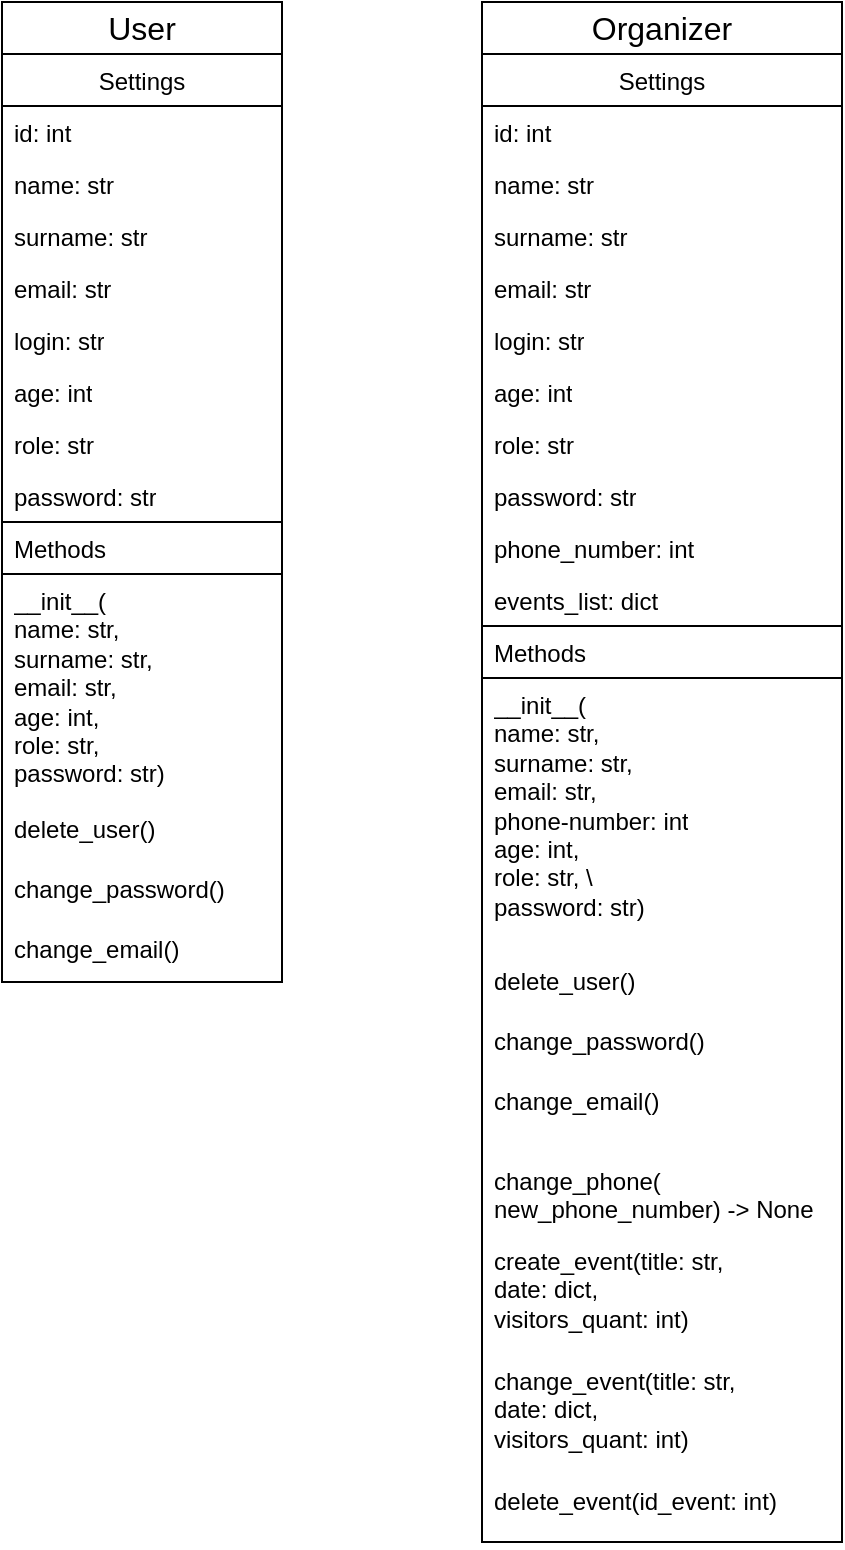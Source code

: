 <mxfile version="24.6.4" type="device">
  <diagram name="Страница — 1" id="3HgecvVkTl3bmF_rbsyp">
    <mxGraphModel dx="948" dy="647" grid="1" gridSize="10" guides="1" tooltips="1" connect="1" arrows="1" fold="1" page="1" pageScale="1" pageWidth="827" pageHeight="1169" math="0" shadow="0">
      <root>
        <mxCell id="0" />
        <mxCell id="1" parent="0" />
        <mxCell id="YQ34B9OaqeDMS3K-ixbD-26" value="&lt;span style=&quot;font-size: 16px; text-wrap: nowrap;&quot;&gt;User&lt;/span&gt;" style="swimlane;fontStyle=0;childLayout=stackLayout;horizontal=1;startSize=26;fillColor=none;horizontalStack=0;resizeParent=1;resizeParentMax=0;resizeLast=0;collapsible=1;marginBottom=0;whiteSpace=wrap;html=1;" parent="1" vertex="1">
          <mxGeometry x="80" y="40" width="140" height="490" as="geometry" />
        </mxCell>
        <mxCell id="YQ34B9OaqeDMS3K-ixbD-27" value="&lt;span style=&quot;text-wrap: nowrap;&quot;&gt;Settings&lt;/span&gt;" style="text;strokeColor=default;fillColor=none;align=center;verticalAlign=top;spacingLeft=4;spacingRight=4;overflow=hidden;rotatable=0;points=[[0,0.5],[1,0.5]];portConstraint=eastwest;whiteSpace=wrap;html=1;" parent="YQ34B9OaqeDMS3K-ixbD-26" vertex="1">
          <mxGeometry y="26" width="140" height="26" as="geometry" />
        </mxCell>
        <mxCell id="YQ34B9OaqeDMS3K-ixbD-28" value="&lt;span style=&quot;text-align: center; text-wrap: nowrap;&quot;&gt;id: int&lt;/span&gt;" style="text;strokeColor=none;fillColor=none;align=left;verticalAlign=top;spacingLeft=4;spacingRight=4;overflow=hidden;rotatable=0;points=[[0,0.5],[1,0.5]];portConstraint=eastwest;whiteSpace=wrap;html=1;" parent="YQ34B9OaqeDMS3K-ixbD-26" vertex="1">
          <mxGeometry y="52" width="140" height="26" as="geometry" />
        </mxCell>
        <mxCell id="YQ34B9OaqeDMS3K-ixbD-29" value="&lt;span style=&quot;text-align: center; text-wrap: nowrap;&quot;&gt;name: str&lt;/span&gt;" style="text;strokeColor=none;fillColor=none;align=left;verticalAlign=top;spacingLeft=4;spacingRight=4;overflow=hidden;rotatable=0;points=[[0,0.5],[1,0.5]];portConstraint=eastwest;whiteSpace=wrap;html=1;" parent="YQ34B9OaqeDMS3K-ixbD-26" vertex="1">
          <mxGeometry y="78" width="140" height="26" as="geometry" />
        </mxCell>
        <mxCell id="YQ34B9OaqeDMS3K-ixbD-39" value="&lt;span style=&quot;text-align: center; text-wrap: nowrap;&quot;&gt;surname: str&lt;/span&gt;" style="text;strokeColor=none;fillColor=none;align=left;verticalAlign=top;spacingLeft=4;spacingRight=4;overflow=hidden;rotatable=0;points=[[0,0.5],[1,0.5]];portConstraint=eastwest;whiteSpace=wrap;html=1;" parent="YQ34B9OaqeDMS3K-ixbD-26" vertex="1">
          <mxGeometry y="104" width="140" height="26" as="geometry" />
        </mxCell>
        <mxCell id="YQ34B9OaqeDMS3K-ixbD-40" value="&lt;span style=&quot;text-align: center; text-wrap: nowrap;&quot;&gt;email: str&lt;/span&gt;" style="text;strokeColor=none;fillColor=none;align=left;verticalAlign=top;spacingLeft=4;spacingRight=4;overflow=hidden;rotatable=0;points=[[0,0.5],[1,0.5]];portConstraint=eastwest;whiteSpace=wrap;html=1;" parent="YQ34B9OaqeDMS3K-ixbD-26" vertex="1">
          <mxGeometry y="130" width="140" height="26" as="geometry" />
        </mxCell>
        <mxCell id="YQ34B9OaqeDMS3K-ixbD-41" value="&lt;span style=&quot;text-align: center; text-wrap: nowrap;&quot;&gt;login: str&lt;/span&gt;" style="text;strokeColor=none;fillColor=none;align=left;verticalAlign=top;spacingLeft=4;spacingRight=4;overflow=hidden;rotatable=0;points=[[0,0.5],[1,0.5]];portConstraint=eastwest;whiteSpace=wrap;html=1;" parent="YQ34B9OaqeDMS3K-ixbD-26" vertex="1">
          <mxGeometry y="156" width="140" height="26" as="geometry" />
        </mxCell>
        <mxCell id="YQ34B9OaqeDMS3K-ixbD-42" value="&lt;span style=&quot;text-align: center; text-wrap: nowrap;&quot;&gt;age: int&lt;/span&gt;" style="text;strokeColor=none;fillColor=none;align=left;verticalAlign=top;spacingLeft=4;spacingRight=4;overflow=hidden;rotatable=0;points=[[0,0.5],[1,0.5]];portConstraint=eastwest;whiteSpace=wrap;html=1;" parent="YQ34B9OaqeDMS3K-ixbD-26" vertex="1">
          <mxGeometry y="182" width="140" height="26" as="geometry" />
        </mxCell>
        <mxCell id="YQ34B9OaqeDMS3K-ixbD-43" value="&lt;span style=&quot;text-align: center; text-wrap: nowrap;&quot;&gt;role: str&lt;/span&gt;" style="text;strokeColor=none;fillColor=none;align=left;verticalAlign=top;spacingLeft=4;spacingRight=4;overflow=hidden;rotatable=0;points=[[0,0.5],[1,0.5]];portConstraint=eastwest;whiteSpace=wrap;html=1;" parent="YQ34B9OaqeDMS3K-ixbD-26" vertex="1">
          <mxGeometry y="208" width="140" height="26" as="geometry" />
        </mxCell>
        <mxCell id="YQ34B9OaqeDMS3K-ixbD-44" value="&lt;span style=&quot;text-align: center; text-wrap: nowrap;&quot;&gt;password: str&lt;/span&gt;" style="text;strokeColor=none;fillColor=none;align=left;verticalAlign=top;spacingLeft=4;spacingRight=4;overflow=hidden;rotatable=0;points=[[0,0.5],[1,0.5]];portConstraint=eastwest;whiteSpace=wrap;html=1;" parent="YQ34B9OaqeDMS3K-ixbD-26" vertex="1">
          <mxGeometry y="234" width="140" height="26" as="geometry" />
        </mxCell>
        <mxCell id="YQ34B9OaqeDMS3K-ixbD-45" value="&lt;span style=&quot;text-align: center; text-wrap: nowrap;&quot;&gt;Methods&lt;/span&gt;" style="text;strokeColor=default;fillColor=none;align=left;verticalAlign=top;spacingLeft=4;spacingRight=4;overflow=hidden;rotatable=0;points=[[0,0.5],[1,0.5]];portConstraint=eastwest;whiteSpace=wrap;html=1;" parent="YQ34B9OaqeDMS3K-ixbD-26" vertex="1">
          <mxGeometry y="260" width="140" height="26" as="geometry" />
        </mxCell>
        <mxCell id="YQ34B9OaqeDMS3K-ixbD-46" value="&lt;span style=&quot;text-align: center; text-wrap: nowrap;&quot;&gt;__init__(&lt;/span&gt;&lt;div&gt;&lt;span style=&quot;text-align: center; text-wrap: nowrap;&quot;&gt;name:&amp;nbsp;&lt;/span&gt;&lt;span style=&quot;text-align: center; text-wrap: nowrap; background-color: initial;&quot;&gt;str,&amp;nbsp;&lt;/span&gt;&lt;/div&gt;&lt;div&gt;&lt;span style=&quot;text-align: center; text-wrap: nowrap; background-color: initial;&quot;&gt;surname: str,&amp;nbsp;&lt;/span&gt;&lt;/div&gt;&lt;div&gt;&lt;span style=&quot;text-align: center; text-wrap: nowrap; background-color: initial;&quot;&gt;email: str,&amp;nbsp;&lt;/span&gt;&lt;/div&gt;&lt;div&gt;&lt;span style=&quot;text-align: center; text-wrap: nowrap; background-color: initial;&quot;&gt;age: int,&lt;/span&gt;&lt;/div&gt;&lt;div&gt;&lt;span style=&quot;text-align: center; text-wrap: nowrap; background-color: initial;&quot;&gt;role: str,&amp;nbsp;&lt;/span&gt;&lt;div style=&quot;text-align: center; text-wrap: nowrap;&quot;&gt;&lt;div&gt;password: str&lt;span style=&quot;color: rgba(0, 0, 0, 0); font-family: monospace; font-size: 0px; text-align: start; background-color: initial;&quot;&gt;%3CmxGraphModel%3E%3Croot%3E%3CmxCell%20id%3D%220%22%2F%3E%3CmxCell%20id%3D%221%22%20parent%3D%220%22%2F%3E%3CmxCell%20id%3D%222%22%20value%3D%22age%3A%20int%22%20style%3D%22text%3Bhtml%3D1%3Balign%3Dcenter%3BverticalAlign%3Dmiddle%3Bresizable%3D0%3Bpoints%3D%5B%5D%3Bautosize%3D1%3BstrokeColor%3Dnone%3BfillColor%3Dnone%3B%22%20vertex%3D%221%22%20parent%3D%221%22%3E%3CmxGeometry%20x%3D%22115%22%20y%3D%22170%22%20width%3D%2260%22%20height%3D%2230%22%20as%3D%22geometry%22%2F%3E%3C%2FmxCell%3E%3CmxCell%20id%3D%223%22%20value%3D%22role%3A%20str%22%20style%3D%22text%3Bhtml%3D1%3Balign%3Dcenter%3BverticalAlign%3Dmiddle%3Bresizable%3D0%3Bpoints%3D%5B%5D%3Bautosize%3D1%3BstrokeColor%3Dnone%3BfillColor%3Dnone%3B%22%20vertex%3D%221%22%20parent%3D%221%22%3E%3CmxGeometry%20x%3D%22115%22%20y%3D%22200%22%20width%3D%2260%22%20height%3D%2230%22%20as%3D%22geometry%22%2F%3E%3C%2FmxCell%3E%3CmxCell%20id%3D%224%22%20value%3D%22password%3A%20str%22%20style%3D%22text%3Bhtml%3D1%3Balign%3Dcenter%3BverticalAlign%3Dmiddle%3Bresizable%3D0%3Bpoints%3D%5B%5D%3Bautosize%3D1%3BstrokeColor%3Dnone%3BfillColor%3Dnone%3B%22%20vertex%3D%221%22%20parent%3D%221%22%3E%3CmxGeometry%20x%3D%22100%22%20y%3D%22230%22%20width%3D%2290%22%20height%3D%2230%22%20as%3D%22geometry%22%2F%3E%3C%2FmxCell%3E%3C%2Froot%3E%3C%2FmxGraphModel%3E&lt;/span&gt;&lt;span style=&quot;color: rgba(0, 0, 0, 0); font-family: monospace; font-size: 0px; text-align: start; background-color: initial;&quot;&gt;%3CmxGraphModel%3E%3Croot%3E%3CmxCell%20id%3D%220%22%2F%3E%3CmxCell%20id%3D%221%22%20parent%3D%220%22%2F%3E%3CmxCell%20id%3D%222%22%20value%3D%22age%3A%20int%22%20style%3D%22text%3Bhtml%3D1%3Balign%3Dcenter%3BverticalAlign%3Dmiddle%3Bresizable%3D0%3Bpoints%3D%5B%5D%3Bautosize%3D1%3BstrokeColor%3Dnone%3BfillColor%3Dnone%3B%22%20vertex%3D%221%22%20parent%3D%221%22%3E%3CmxGeometry%20x%3D%22115%22%20y%3D%22170%22%20width%3D%2260%22%20height%3D%2230%22%20as%3D%22geometry%22%2F%3E%3C%2FmxCell%3E%3CmxCell%20id%3D%223%22%20value%3D%22role%3A%20str%22%20style%3D%22text%3Bhtml%3D1%3Balign%3Dcenter%3BverticalAlign%3Dmiddle%3Bresizable%3D0%3Bpoints%3D%5B%5D%3Bautosize%3D1%3BstrokeColor%3Dnone%3BfillColor%3Dnone%3B%22%20vertex%3D%221%22%20parent%3D%221%22%3E%3CmxGeometry%20x%3D%22115%22%20y%3D%22200%22%20width%3D%2260%22%20height%3D%2230%22%20as%3D%22geometry%22%2F%3E%3C%2FmxCell%3E%3CmxCell%20id%3D%224%22%20value%3D%22password%3A%20str%22%20style%3D%22text%3Bhtml%3D1%3Balign%3Dcenter%3BverticalAlign%3Dmiddle%3Bresizable%3D0%3Bpoints%3D%5B%5D%3Bautosize%3D1%3BstrokeColor%3Dnone%3BfillColor%3Dnone%3B%22%20vertex%3D%221%22%20parent%3D%221%22%3E%3CmxGeometry%20x%3D%22100%22%20y%3D%22230%22%20width%3D%2290%22%20height%3D%2230%22%20as%3D%22geometry%22%2F%3E%3C%2FmxCell%3E%3C%2Froot%3E%3C%2FmxGraphModel%3E&lt;/span&gt;&lt;span style=&quot;background-color: initial;&quot;&gt;)&lt;/span&gt;&lt;/div&gt;&lt;/div&gt;&lt;/div&gt;" style="text;strokeColor=none;fillColor=none;align=left;verticalAlign=top;spacingLeft=4;spacingRight=4;overflow=hidden;rotatable=0;points=[[0,0.5],[1,0.5]];portConstraint=eastwest;whiteSpace=wrap;html=1;" parent="YQ34B9OaqeDMS3K-ixbD-26" vertex="1">
          <mxGeometry y="286" width="140" height="114" as="geometry" />
        </mxCell>
        <mxCell id="YQ34B9OaqeDMS3K-ixbD-47" value="&lt;span style=&quot;text-align: center; text-wrap: nowrap;&quot;&gt;delete_user()&lt;/span&gt;" style="text;strokeColor=none;fillColor=none;align=left;verticalAlign=top;spacingLeft=4;spacingRight=4;overflow=hidden;rotatable=0;points=[[0,0.5],[1,0.5]];portConstraint=eastwest;whiteSpace=wrap;html=1;" parent="YQ34B9OaqeDMS3K-ixbD-26" vertex="1">
          <mxGeometry y="400" width="140" height="30" as="geometry" />
        </mxCell>
        <mxCell id="YQ34B9OaqeDMS3K-ixbD-48" value="&lt;span style=&quot;text-align: center; text-wrap: nowrap;&quot;&gt;change_password()&lt;/span&gt;" style="text;strokeColor=none;fillColor=none;align=left;verticalAlign=top;spacingLeft=4;spacingRight=4;overflow=hidden;rotatable=0;points=[[0,0.5],[1,0.5]];portConstraint=eastwest;whiteSpace=wrap;html=1;" parent="YQ34B9OaqeDMS3K-ixbD-26" vertex="1">
          <mxGeometry y="430" width="140" height="30" as="geometry" />
        </mxCell>
        <mxCell id="YQ34B9OaqeDMS3K-ixbD-49" value="&lt;span style=&quot;text-align: center; text-wrap: nowrap;&quot;&gt;change_email()&lt;/span&gt;" style="text;strokeColor=none;fillColor=none;align=left;verticalAlign=top;spacingLeft=4;spacingRight=4;overflow=hidden;rotatable=0;points=[[0,0.5],[1,0.5]];portConstraint=eastwest;whiteSpace=wrap;html=1;" parent="YQ34B9OaqeDMS3K-ixbD-26" vertex="1">
          <mxGeometry y="460" width="140" height="30" as="geometry" />
        </mxCell>
        <mxCell id="RBtQKB-4vC_u4SkSUfMX-11" value="&lt;span style=&quot;font-size: 16px; text-wrap: nowrap;&quot;&gt;Organizer&lt;/span&gt;" style="swimlane;fontStyle=0;childLayout=stackLayout;horizontal=1;startSize=26;fillColor=none;horizontalStack=0;resizeParent=1;resizeParentMax=0;resizeLast=0;collapsible=1;marginBottom=0;whiteSpace=wrap;html=1;" parent="1" vertex="1">
          <mxGeometry x="320" y="40" width="180" height="770" as="geometry" />
        </mxCell>
        <mxCell id="RBtQKB-4vC_u4SkSUfMX-12" value="&lt;span style=&quot;text-wrap: nowrap;&quot;&gt;Settings&lt;/span&gt;" style="text;strokeColor=default;fillColor=none;align=center;verticalAlign=top;spacingLeft=4;spacingRight=4;overflow=hidden;rotatable=0;points=[[0,0.5],[1,0.5]];portConstraint=eastwest;whiteSpace=wrap;html=1;" parent="RBtQKB-4vC_u4SkSUfMX-11" vertex="1">
          <mxGeometry y="26" width="180" height="26" as="geometry" />
        </mxCell>
        <mxCell id="RBtQKB-4vC_u4SkSUfMX-13" value="&lt;span style=&quot;text-align: center; text-wrap: nowrap;&quot;&gt;id: int&lt;/span&gt;" style="text;strokeColor=none;fillColor=none;align=left;verticalAlign=top;spacingLeft=4;spacingRight=4;overflow=hidden;rotatable=0;points=[[0,0.5],[1,0.5]];portConstraint=eastwest;whiteSpace=wrap;html=1;" parent="RBtQKB-4vC_u4SkSUfMX-11" vertex="1">
          <mxGeometry y="52" width="180" height="26" as="geometry" />
        </mxCell>
        <mxCell id="RBtQKB-4vC_u4SkSUfMX-14" value="&lt;span style=&quot;text-align: center; text-wrap: nowrap;&quot;&gt;name: str&lt;/span&gt;" style="text;strokeColor=none;fillColor=none;align=left;verticalAlign=top;spacingLeft=4;spacingRight=4;overflow=hidden;rotatable=0;points=[[0,0.5],[1,0.5]];portConstraint=eastwest;whiteSpace=wrap;html=1;" parent="RBtQKB-4vC_u4SkSUfMX-11" vertex="1">
          <mxGeometry y="78" width="180" height="26" as="geometry" />
        </mxCell>
        <mxCell id="RBtQKB-4vC_u4SkSUfMX-15" value="&lt;span style=&quot;text-align: center; text-wrap: nowrap;&quot;&gt;surname: str&lt;/span&gt;" style="text;strokeColor=none;fillColor=none;align=left;verticalAlign=top;spacingLeft=4;spacingRight=4;overflow=hidden;rotatable=0;points=[[0,0.5],[1,0.5]];portConstraint=eastwest;whiteSpace=wrap;html=1;" parent="RBtQKB-4vC_u4SkSUfMX-11" vertex="1">
          <mxGeometry y="104" width="180" height="26" as="geometry" />
        </mxCell>
        <mxCell id="RBtQKB-4vC_u4SkSUfMX-16" value="&lt;span style=&quot;text-align: center; text-wrap: nowrap;&quot;&gt;email: str&lt;/span&gt;" style="text;strokeColor=none;fillColor=none;align=left;verticalAlign=top;spacingLeft=4;spacingRight=4;overflow=hidden;rotatable=0;points=[[0,0.5],[1,0.5]];portConstraint=eastwest;whiteSpace=wrap;html=1;" parent="RBtQKB-4vC_u4SkSUfMX-11" vertex="1">
          <mxGeometry y="130" width="180" height="26" as="geometry" />
        </mxCell>
        <mxCell id="RBtQKB-4vC_u4SkSUfMX-17" value="&lt;span style=&quot;text-align: center; text-wrap: nowrap;&quot;&gt;login: str&lt;/span&gt;" style="text;strokeColor=none;fillColor=none;align=left;verticalAlign=top;spacingLeft=4;spacingRight=4;overflow=hidden;rotatable=0;points=[[0,0.5],[1,0.5]];portConstraint=eastwest;whiteSpace=wrap;html=1;" parent="RBtQKB-4vC_u4SkSUfMX-11" vertex="1">
          <mxGeometry y="156" width="180" height="26" as="geometry" />
        </mxCell>
        <mxCell id="RBtQKB-4vC_u4SkSUfMX-18" value="&lt;span style=&quot;text-align: center; text-wrap: nowrap;&quot;&gt;age: int&lt;/span&gt;" style="text;strokeColor=none;fillColor=none;align=left;verticalAlign=top;spacingLeft=4;spacingRight=4;overflow=hidden;rotatable=0;points=[[0,0.5],[1,0.5]];portConstraint=eastwest;whiteSpace=wrap;html=1;" parent="RBtQKB-4vC_u4SkSUfMX-11" vertex="1">
          <mxGeometry y="182" width="180" height="26" as="geometry" />
        </mxCell>
        <mxCell id="RBtQKB-4vC_u4SkSUfMX-19" value="&lt;span style=&quot;text-align: center; text-wrap: nowrap;&quot;&gt;role: str&lt;/span&gt;" style="text;strokeColor=none;fillColor=none;align=left;verticalAlign=top;spacingLeft=4;spacingRight=4;overflow=hidden;rotatable=0;points=[[0,0.5],[1,0.5]];portConstraint=eastwest;whiteSpace=wrap;html=1;" parent="RBtQKB-4vC_u4SkSUfMX-11" vertex="1">
          <mxGeometry y="208" width="180" height="26" as="geometry" />
        </mxCell>
        <mxCell id="RBtQKB-4vC_u4SkSUfMX-20" value="&lt;span style=&quot;text-align: center; text-wrap: nowrap;&quot;&gt;password: str&lt;/span&gt;" style="text;strokeColor=none;fillColor=none;align=left;verticalAlign=top;spacingLeft=4;spacingRight=4;overflow=hidden;rotatable=0;points=[[0,0.5],[1,0.5]];portConstraint=eastwest;whiteSpace=wrap;html=1;" parent="RBtQKB-4vC_u4SkSUfMX-11" vertex="1">
          <mxGeometry y="234" width="180" height="26" as="geometry" />
        </mxCell>
        <mxCell id="RBtQKB-4vC_u4SkSUfMX-27" value="&lt;span style=&quot;text-align: center; text-wrap: nowrap;&quot;&gt;phone_number: int&lt;/span&gt;" style="text;strokeColor=none;fillColor=none;align=left;verticalAlign=top;spacingLeft=4;spacingRight=4;overflow=hidden;rotatable=0;points=[[0,0.5],[1,0.5]];portConstraint=eastwest;whiteSpace=wrap;html=1;" parent="RBtQKB-4vC_u4SkSUfMX-11" vertex="1">
          <mxGeometry y="260" width="180" height="26" as="geometry" />
        </mxCell>
        <mxCell id="RBtQKB-4vC_u4SkSUfMX-32" value="&lt;span style=&quot;text-align: center; text-wrap: nowrap;&quot;&gt;events_list: dict&lt;/span&gt;" style="text;strokeColor=none;fillColor=none;align=left;verticalAlign=top;spacingLeft=4;spacingRight=4;overflow=hidden;rotatable=0;points=[[0,0.5],[1,0.5]];portConstraint=eastwest;whiteSpace=wrap;html=1;" parent="RBtQKB-4vC_u4SkSUfMX-11" vertex="1">
          <mxGeometry y="286" width="180" height="26" as="geometry" />
        </mxCell>
        <mxCell id="RBtQKB-4vC_u4SkSUfMX-21" value="&lt;span style=&quot;text-align: center; text-wrap: nowrap;&quot;&gt;Methods&lt;/span&gt;" style="text;strokeColor=default;fillColor=none;align=left;verticalAlign=top;spacingLeft=4;spacingRight=4;overflow=hidden;rotatable=0;points=[[0,0.5],[1,0.5]];portConstraint=eastwest;whiteSpace=wrap;html=1;" parent="RBtQKB-4vC_u4SkSUfMX-11" vertex="1">
          <mxGeometry y="312" width="180" height="26" as="geometry" />
        </mxCell>
        <mxCell id="RBtQKB-4vC_u4SkSUfMX-22" value="&lt;span style=&quot;text-align: center; text-wrap: nowrap;&quot;&gt;__init__(&lt;/span&gt;&lt;div&gt;&lt;span style=&quot;text-align: center; text-wrap: nowrap;&quot;&gt;name:&amp;nbsp;&lt;/span&gt;&lt;span style=&quot;text-align: center; text-wrap: nowrap; background-color: initial;&quot;&gt;str,&amp;nbsp;&lt;/span&gt;&lt;/div&gt;&lt;div&gt;&lt;span style=&quot;text-align: center; text-wrap: nowrap; background-color: initial;&quot;&gt;surname: str,&amp;nbsp;&lt;/span&gt;&lt;/div&gt;&lt;div&gt;&lt;span style=&quot;text-align: center; text-wrap: nowrap; background-color: initial;&quot;&gt;email: str,&amp;nbsp;&lt;/span&gt;&lt;/div&gt;&lt;div&gt;&lt;span style=&quot;text-align: center; text-wrap: nowrap; background-color: initial;&quot;&gt;phone-number: int&lt;/span&gt;&lt;/div&gt;&lt;div&gt;&lt;span style=&quot;text-align: center; text-wrap: nowrap; background-color: initial;&quot;&gt;age: int,&lt;/span&gt;&lt;/div&gt;&lt;div&gt;&lt;span style=&quot;text-align: center; text-wrap: nowrap; background-color: initial;&quot;&gt;role: str, \&lt;/span&gt;&lt;/div&gt;&lt;div&gt;&lt;span style=&quot;text-align: center; text-wrap: nowrap; background-color: initial;&quot;&gt;password: str&lt;/span&gt;&lt;span style=&quot;text-wrap: nowrap; background-color: initial; color: rgba(0, 0, 0, 0); font-family: monospace; font-size: 0px;&quot;&gt;%3CmxGraphModel%3E%3Croot%3E%3CmxCell%20id%3D%220%22%2F%3E%3CmxCell%20id%3D%221%22%20parent%3D%220%22%2F%3E%3CmxCell%20id%3D%222%22%20value%3D%22age%3A%20int%22%20style%3D%22text%3Bhtml%3D1%3Balign%3Dcenter%3BverticalAlign%3Dmiddle%3Bresizable%3D0%3Bpoints%3D%5B%5D%3Bautosize%3D1%3BstrokeColor%3Dnone%3BfillColor%3Dnone%3B%22%20vertex%3D%221%22%20parent%3D%221%22%3E%3CmxGeometry%20x%3D%22115%22%20y%3D%22170%22%20width%3D%2260%22%20height%3D%2230%22%20as%3D%22geometry%22%2F%3E%3C%2FmxCell%3E%3CmxCell%20id%3D%223%22%20value%3D%22role%3A%20str%22%20style%3D%22text%3Bhtml%3D1%3Balign%3Dcenter%3BverticalAlign%3Dmiddle%3Bresizable%3D0%3Bpoints%3D%5B%5D%3Bautosize%3D1%3BstrokeColor%3Dnone%3BfillColor%3Dnone%3B%22%20vertex%3D%221%22%20parent%3D%221%22%3E%3CmxGeometry%20x%3D%22115%22%20y%3D%22200%22%20width%3D%2260%22%20height%3D%2230%22%20as%3D%22geometry%22%2F%3E%3C%2FmxCell%3E%3CmxCell%20id%3D%224%22%20value%3D%22password%3A%20str%22%20style%3D%22text%3Bhtml%3D1%3Balign%3Dcenter%3BverticalAlign%3Dmiddle%3Bresizable%3D0%3Bpoints%3D%5B%5D%3Bautosize%3D1%3BstrokeColor%3Dnone%3BfillColor%3Dnone%3B%22%20vertex%3D%221%22%20parent%3D%221%22%3E%3CmxGeometry%20x%3D%22100%22%20y%3D%22230%22%20width%3D%2290%22%20height%3D%2230%22%20as%3D%22geometry%22%2F%3E%3C%2FmxCell%3E%3C%2Froot%3E%3C%2FmxGraphModel%3E&lt;/span&gt;&lt;span style=&quot;text-wrap: nowrap; background-color: initial; color: rgba(0, 0, 0, 0); font-family: monospace; font-size: 0px;&quot;&gt;%3CmxGraphModel%3E%3Croot%3E%3CmxCell%20id%3D%220%22%2F%3E%3CmxCell%20id%3D%221%22%20parent%3D%220%22%2F%3E%3CmxCell%20id%3D%222%22%20value%3D%22age%3A%20int%22%20style%3D%22text%3Bhtml%3D1%3Balign%3Dcenter%3BverticalAlign%3Dmiddle%3Bresizable%3D0%3Bpoints%3D%5B%5D%3Bautosize%3D1%3BstrokeColor%3Dnone%3BfillColor%3Dnone%3B%22%20vertex%3D%221%22%20parent%3D%221%22%3E%3CmxGeometry%20x%3D%22115%22%20y%3D%22170%22%20width%3D%2260%22%20height%3D%2230%22%20as%3D%22geometry%22%2F%3E%3C%2FmxCell%3E%3CmxCell%20id%3D%223%22%20value%3D%22role%3A%20str%22%20style%3D%22text%3Bhtml%3D1%3Balign%3Dcenter%3BverticalAlign%3Dmiddle%3Bresizable%3D0%3Bpoints%3D%5B%5D%3Bautosize%3D1%3BstrokeColor%3Dnone%3BfillColor%3Dnone%3B%22%20vertex%3D%221%22%20parent%3D%221%22%3E%3CmxGeometry%20x%3D%22115%22%20y%3D%22200%22%20width%3D%2260%22%20height%3D%2230%22%20as%3D%22geometry%22%2F%3E%3C%2FmxCell%3E%3CmxCell%20id%3D%224%22%20value%3D%22password%3A%20str%22%20style%3D%22text%3Bhtml%3D1%3Balign%3Dcenter%3BverticalAlign%3Dmiddle%3Bresizable%3D0%3Bpoints%3D%5B%5D%3Bautosize%3D1%3BstrokeColor%3Dnone%3BfillColor%3Dnone%3B%22%20vertex%3D%221%22%20parent%3D%221%22%3E%3CmxGeometry%20x%3D%22100%22%20y%3D%22230%22%20width%3D%2290%22%20height%3D%2230%22%20as%3D%22geometry%22%2F%3E%3C%2FmxCell%3E%3C%2Froot%3E%3C%2FmxGraphModel%3E&lt;/span&gt;&lt;span style=&quot;text-align: center; text-wrap: nowrap; background-color: initial;&quot;&gt;)&lt;/span&gt;&lt;/div&gt;" style="text;strokeColor=none;fillColor=none;align=left;verticalAlign=top;spacingLeft=4;spacingRight=4;overflow=hidden;rotatable=0;points=[[0,0.5],[1,0.5]];portConstraint=eastwest;whiteSpace=wrap;html=1;" parent="RBtQKB-4vC_u4SkSUfMX-11" vertex="1">
          <mxGeometry y="338" width="180" height="138" as="geometry" />
        </mxCell>
        <mxCell id="RBtQKB-4vC_u4SkSUfMX-23" value="&lt;span style=&quot;text-align: center; text-wrap: nowrap;&quot;&gt;delete_user()&lt;/span&gt;" style="text;strokeColor=none;fillColor=none;align=left;verticalAlign=top;spacingLeft=4;spacingRight=4;overflow=hidden;rotatable=0;points=[[0,0.5],[1,0.5]];portConstraint=eastwest;whiteSpace=wrap;html=1;" parent="RBtQKB-4vC_u4SkSUfMX-11" vertex="1">
          <mxGeometry y="476" width="180" height="30" as="geometry" />
        </mxCell>
        <mxCell id="RBtQKB-4vC_u4SkSUfMX-24" value="&lt;span style=&quot;text-align: center; text-wrap: nowrap;&quot;&gt;change_password()&lt;/span&gt;" style="text;strokeColor=none;fillColor=none;align=left;verticalAlign=top;spacingLeft=4;spacingRight=4;overflow=hidden;rotatable=0;points=[[0,0.5],[1,0.5]];portConstraint=eastwest;whiteSpace=wrap;html=1;" parent="RBtQKB-4vC_u4SkSUfMX-11" vertex="1">
          <mxGeometry y="506" width="180" height="30" as="geometry" />
        </mxCell>
        <mxCell id="RBtQKB-4vC_u4SkSUfMX-25" value="&lt;span style=&quot;text-align: center; text-wrap: nowrap;&quot;&gt;change_email()&lt;/span&gt;" style="text;strokeColor=none;fillColor=none;align=left;verticalAlign=top;spacingLeft=4;spacingRight=4;overflow=hidden;rotatable=0;points=[[0,0.5],[1,0.5]];portConstraint=eastwest;whiteSpace=wrap;html=1;" parent="RBtQKB-4vC_u4SkSUfMX-11" vertex="1">
          <mxGeometry y="536" width="180" height="40" as="geometry" />
        </mxCell>
        <mxCell id="RBtQKB-4vC_u4SkSUfMX-30" value="&lt;span style=&quot;text-align: center; text-wrap: nowrap;&quot;&gt;change_phone(&lt;/span&gt;&lt;div&gt;&lt;span style=&quot;text-align: center; text-wrap: nowrap;&quot;&gt;new_phone_number) -&amp;gt; None&lt;/span&gt;&lt;/div&gt;" style="text;strokeColor=none;fillColor=none;align=left;verticalAlign=top;spacingLeft=4;spacingRight=4;overflow=hidden;rotatable=0;points=[[0,0.5],[1,0.5]];portConstraint=eastwest;whiteSpace=wrap;html=1;" parent="RBtQKB-4vC_u4SkSUfMX-11" vertex="1">
          <mxGeometry y="576" width="180" height="40" as="geometry" />
        </mxCell>
        <mxCell id="RBtQKB-4vC_u4SkSUfMX-28" value="&lt;span style=&quot;text-align: center; text-wrap: nowrap;&quot;&gt;create_event(title: str,&lt;/span&gt;&lt;div&gt;&lt;span style=&quot;text-align: center; text-wrap: nowrap;&quot;&gt;date: dict,&lt;/span&gt;&lt;/div&gt;&lt;div&gt;&lt;span style=&quot;text-align: center; text-wrap: nowrap; background-color: initial;&quot;&gt;visitors_quant: int)&lt;/span&gt;&lt;/div&gt;" style="text;strokeColor=none;fillColor=none;align=left;verticalAlign=top;spacingLeft=4;spacingRight=4;overflow=hidden;rotatable=0;points=[[0,0.5],[1,0.5]];portConstraint=eastwest;whiteSpace=wrap;html=1;" parent="RBtQKB-4vC_u4SkSUfMX-11" vertex="1">
          <mxGeometry y="616" width="180" height="60" as="geometry" />
        </mxCell>
        <mxCell id="RBtQKB-4vC_u4SkSUfMX-29" value="&lt;span style=&quot;text-align: center; text-wrap: nowrap;&quot;&gt;change_event(title: str,&lt;/span&gt;&lt;div&gt;&lt;span style=&quot;text-align: center; text-wrap: nowrap;&quot;&gt;date: dict,&lt;/span&gt;&lt;/div&gt;&lt;div&gt;&lt;span style=&quot;text-align: center; text-wrap: nowrap; background-color: initial;&quot;&gt;visitors_quant: int)&lt;/span&gt;&lt;/div&gt;&lt;div&gt;&lt;span style=&quot;text-align: center; text-wrap: nowrap; background-color: initial;&quot;&gt;&lt;br&gt;&lt;/span&gt;&lt;/div&gt;&lt;div&gt;&lt;span style=&quot;text-align: center; text-wrap: nowrap; background-color: initial;&quot;&gt;&lt;br&gt;&lt;/span&gt;&lt;/div&gt;" style="text;strokeColor=none;fillColor=none;align=left;verticalAlign=top;spacingLeft=4;spacingRight=4;overflow=hidden;rotatable=0;points=[[0,0.5],[1,0.5]];portConstraint=eastwest;whiteSpace=wrap;html=1;" parent="RBtQKB-4vC_u4SkSUfMX-11" vertex="1">
          <mxGeometry y="676" width="180" height="60" as="geometry" />
        </mxCell>
        <mxCell id="RBtQKB-4vC_u4SkSUfMX-31" value="&lt;span style=&quot;text-align: center; text-wrap: nowrap;&quot;&gt;delete_event(id_event: int&lt;/span&gt;&lt;span style=&quot;background-color: initial; text-align: center; text-wrap: nowrap;&quot;&gt;)&lt;/span&gt;&lt;div&gt;&lt;span style=&quot;text-align: center; text-wrap: nowrap; background-color: initial;&quot;&gt;&lt;br&gt;&lt;/span&gt;&lt;/div&gt;&lt;div&gt;&lt;span style=&quot;text-align: center; text-wrap: nowrap; background-color: initial;&quot;&gt;&lt;br&gt;&lt;/span&gt;&lt;/div&gt;" style="text;strokeColor=none;fillColor=none;align=left;verticalAlign=top;spacingLeft=4;spacingRight=4;overflow=hidden;rotatable=0;points=[[0,0.5],[1,0.5]];portConstraint=eastwest;whiteSpace=wrap;html=1;" parent="RBtQKB-4vC_u4SkSUfMX-11" vertex="1">
          <mxGeometry y="736" width="180" height="34" as="geometry" />
        </mxCell>
      </root>
    </mxGraphModel>
  </diagram>
</mxfile>
